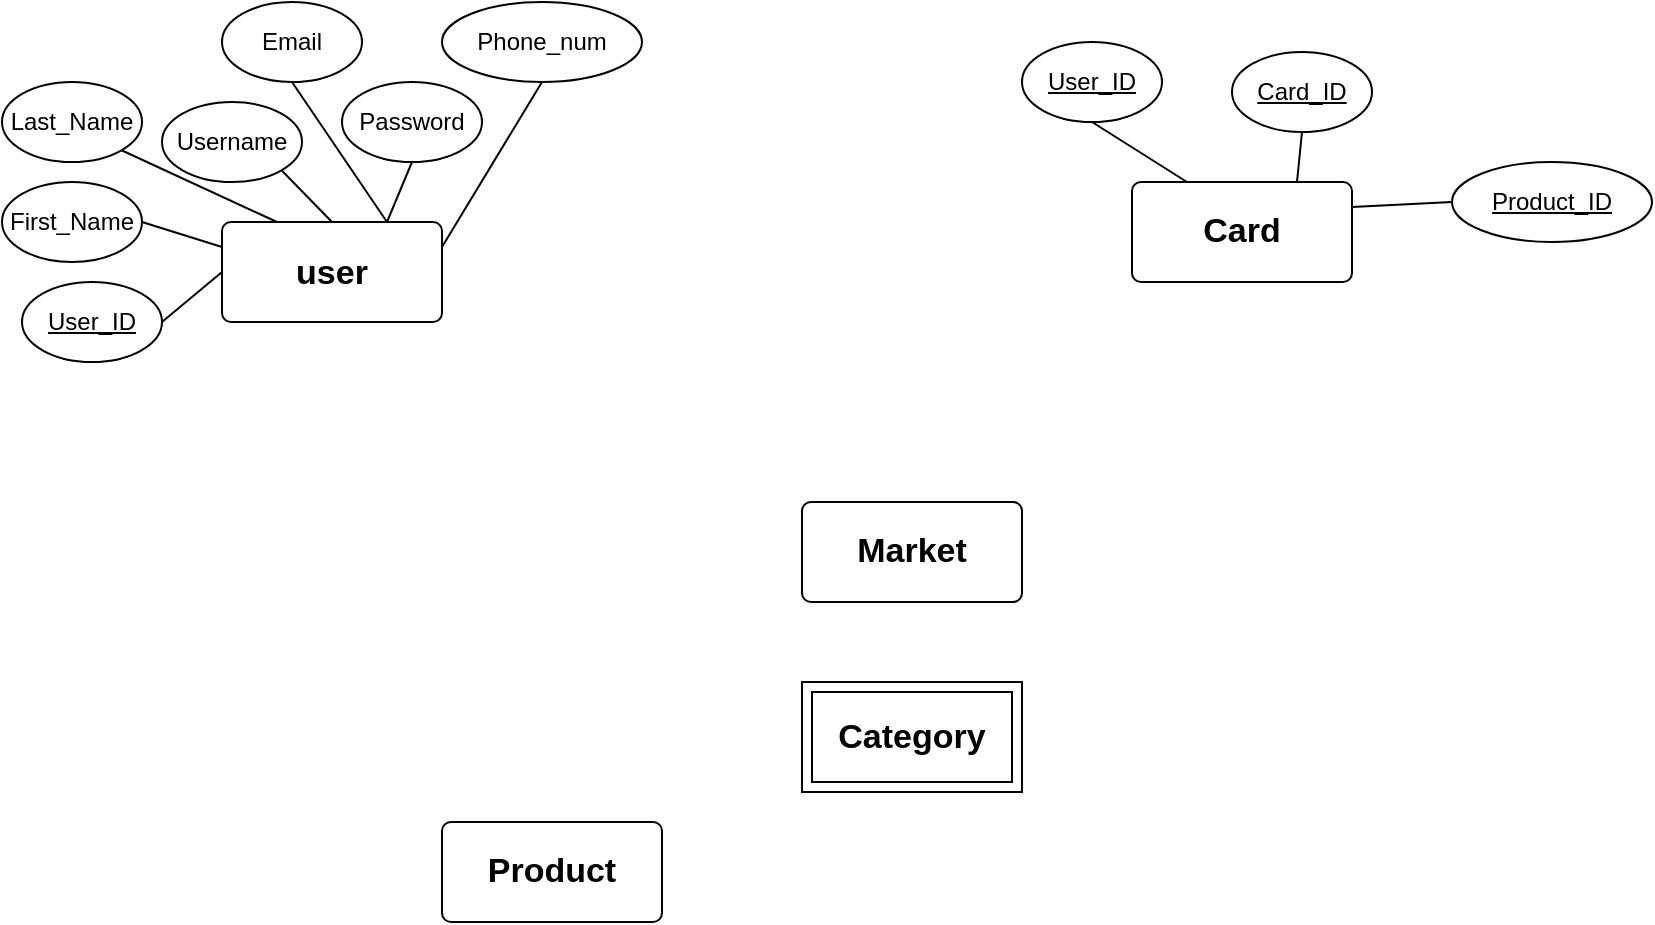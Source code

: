 <mxfile version="24.2.2" type="github">
  <diagram id="R2lEEEUBdFMjLlhIrx00" name="Page-1">
    <mxGraphModel dx="1128" dy="497" grid="1" gridSize="10" guides="1" tooltips="1" connect="1" arrows="1" fold="1" page="1" pageScale="1" pageWidth="850" pageHeight="1100" math="0" shadow="0" extFonts="Permanent Marker^https://fonts.googleapis.com/css?family=Permanent+Marker">
      <root>
        <mxCell id="0" />
        <mxCell id="1" parent="0" />
        <mxCell id="x8ZEyGMmbt7tFjFz_5fG-1" value="&lt;div style=&quot;font-size: 18px;&quot;&gt;&lt;font size=&quot;1&quot;&gt;&lt;b&gt;&lt;font style=&quot;font-size: 17px;&quot;&gt;user&lt;/font&gt;&lt;/b&gt;&lt;/font&gt;&lt;/div&gt;" style="rounded=1;arcSize=9;whiteSpace=wrap;html=1;align=center;" vertex="1" parent="1">
          <mxGeometry x="120" y="170" width="110" height="50" as="geometry" />
        </mxCell>
        <mxCell id="x8ZEyGMmbt7tFjFz_5fG-2" value="&lt;div&gt;First_Name&lt;/div&gt;" style="ellipse;whiteSpace=wrap;html=1;align=center;" vertex="1" parent="1">
          <mxGeometry x="10" y="150" width="70" height="40" as="geometry" />
        </mxCell>
        <mxCell id="x8ZEyGMmbt7tFjFz_5fG-13" style="edgeStyle=none;curved=1;rounded=0;orthogonalLoop=1;jettySize=auto;html=1;exitX=1;exitY=0.5;exitDx=0;exitDy=0;entryX=0;entryY=0.5;entryDx=0;entryDy=0;fontSize=12;startSize=8;endSize=8;endArrow=none;endFill=0;" edge="1" parent="1" source="x8ZEyGMmbt7tFjFz_5fG-3" target="x8ZEyGMmbt7tFjFz_5fG-1">
          <mxGeometry relative="1" as="geometry" />
        </mxCell>
        <mxCell id="x8ZEyGMmbt7tFjFz_5fG-3" value="&lt;div&gt;&lt;u&gt;User_ID&lt;/u&gt;&lt;/div&gt;" style="ellipse;whiteSpace=wrap;html=1;align=center;" vertex="1" parent="1">
          <mxGeometry x="20" y="200" width="70" height="40" as="geometry" />
        </mxCell>
        <mxCell id="x8ZEyGMmbt7tFjFz_5fG-16" style="edgeStyle=none;curved=1;rounded=0;orthogonalLoop=1;jettySize=auto;html=1;exitX=0.5;exitY=1;exitDx=0;exitDy=0;entryX=1;entryY=0.25;entryDx=0;entryDy=0;fontSize=12;startSize=8;endSize=8;endArrow=none;endFill=0;" edge="1" parent="1" source="x8ZEyGMmbt7tFjFz_5fG-4" target="x8ZEyGMmbt7tFjFz_5fG-1">
          <mxGeometry relative="1" as="geometry" />
        </mxCell>
        <mxCell id="x8ZEyGMmbt7tFjFz_5fG-4" value="&lt;div&gt;Phone_num&lt;/div&gt;" style="ellipse;whiteSpace=wrap;html=1;align=center;" vertex="1" parent="1">
          <mxGeometry x="230" y="60" width="100" height="40" as="geometry" />
        </mxCell>
        <mxCell id="x8ZEyGMmbt7tFjFz_5fG-11" style="edgeStyle=none;curved=1;rounded=0;orthogonalLoop=1;jettySize=auto;html=1;exitX=1;exitY=1;exitDx=0;exitDy=0;entryX=0.25;entryY=0;entryDx=0;entryDy=0;fontSize=12;startSize=8;endSize=8;endArrow=none;endFill=0;" edge="1" parent="1" source="x8ZEyGMmbt7tFjFz_5fG-5" target="x8ZEyGMmbt7tFjFz_5fG-1">
          <mxGeometry relative="1" as="geometry" />
        </mxCell>
        <mxCell id="x8ZEyGMmbt7tFjFz_5fG-5" value="&lt;div&gt;Last_Name&lt;/div&gt;" style="ellipse;whiteSpace=wrap;html=1;align=center;" vertex="1" parent="1">
          <mxGeometry x="10" y="100" width="70" height="40" as="geometry" />
        </mxCell>
        <mxCell id="x8ZEyGMmbt7tFjFz_5fG-12" style="edgeStyle=none;curved=1;rounded=0;orthogonalLoop=1;jettySize=auto;html=1;exitX=1;exitY=1;exitDx=0;exitDy=0;entryX=0.5;entryY=0;entryDx=0;entryDy=0;fontSize=12;startSize=8;endSize=8;endArrow=none;endFill=0;" edge="1" parent="1" source="x8ZEyGMmbt7tFjFz_5fG-6" target="x8ZEyGMmbt7tFjFz_5fG-1">
          <mxGeometry relative="1" as="geometry" />
        </mxCell>
        <mxCell id="x8ZEyGMmbt7tFjFz_5fG-6" value="&lt;div&gt;Username&lt;/div&gt;" style="ellipse;whiteSpace=wrap;html=1;align=center;" vertex="1" parent="1">
          <mxGeometry x="90" y="110" width="70" height="40" as="geometry" />
        </mxCell>
        <mxCell id="x8ZEyGMmbt7tFjFz_5fG-15" style="edgeStyle=none;curved=1;rounded=0;orthogonalLoop=1;jettySize=auto;html=1;exitX=0.5;exitY=1;exitDx=0;exitDy=0;entryX=0.75;entryY=0;entryDx=0;entryDy=0;fontSize=12;startSize=8;endSize=8;endArrow=none;endFill=0;" edge="1" parent="1" source="x8ZEyGMmbt7tFjFz_5fG-7" target="x8ZEyGMmbt7tFjFz_5fG-1">
          <mxGeometry relative="1" as="geometry" />
        </mxCell>
        <mxCell id="x8ZEyGMmbt7tFjFz_5fG-7" value="Password" style="ellipse;whiteSpace=wrap;html=1;align=center;" vertex="1" parent="1">
          <mxGeometry x="180" y="100" width="70" height="40" as="geometry" />
        </mxCell>
        <mxCell id="x8ZEyGMmbt7tFjFz_5fG-14" style="edgeStyle=none;curved=1;rounded=0;orthogonalLoop=1;jettySize=auto;html=1;exitX=0.5;exitY=1;exitDx=0;exitDy=0;entryX=0.75;entryY=0;entryDx=0;entryDy=0;fontSize=12;startSize=8;endSize=8;endArrow=none;endFill=0;" edge="1" parent="1" source="x8ZEyGMmbt7tFjFz_5fG-8" target="x8ZEyGMmbt7tFjFz_5fG-1">
          <mxGeometry relative="1" as="geometry" />
        </mxCell>
        <mxCell id="x8ZEyGMmbt7tFjFz_5fG-8" value="&lt;div&gt;Email&lt;/div&gt;" style="ellipse;whiteSpace=wrap;html=1;align=center;" vertex="1" parent="1">
          <mxGeometry x="120" y="60" width="70" height="40" as="geometry" />
        </mxCell>
        <mxCell id="x8ZEyGMmbt7tFjFz_5fG-10" style="edgeStyle=none;curved=1;rounded=0;orthogonalLoop=1;jettySize=auto;html=1;exitX=1;exitY=0.5;exitDx=0;exitDy=0;entryX=0;entryY=0.25;entryDx=0;entryDy=0;fontSize=12;startSize=8;endSize=8;endArrow=none;endFill=0;" edge="1" parent="1" source="x8ZEyGMmbt7tFjFz_5fG-2" target="x8ZEyGMmbt7tFjFz_5fG-1">
          <mxGeometry relative="1" as="geometry" />
        </mxCell>
        <mxCell id="x8ZEyGMmbt7tFjFz_5fG-18" value="&lt;font style=&quot;font-size: 17px;&quot;&gt;&lt;b&gt;Market&lt;/b&gt;&lt;/font&gt;" style="rounded=1;arcSize=9;whiteSpace=wrap;html=1;align=center;" vertex="1" parent="1">
          <mxGeometry x="410" y="310" width="110" height="50" as="geometry" />
        </mxCell>
        <mxCell id="x8ZEyGMmbt7tFjFz_5fG-19" value="&lt;font style=&quot;font-size: 17px;&quot;&gt;&lt;b&gt;Product&lt;/b&gt;&lt;/font&gt;" style="rounded=1;arcSize=9;whiteSpace=wrap;html=1;align=center;" vertex="1" parent="1">
          <mxGeometry x="230" y="470" width="110" height="50" as="geometry" />
        </mxCell>
        <mxCell id="x8ZEyGMmbt7tFjFz_5fG-20" value="&lt;div&gt;&lt;font style=&quot;font-size: 17px;&quot;&gt;&lt;b&gt;Card&lt;/b&gt;&lt;/font&gt;&lt;/div&gt;" style="rounded=1;arcSize=9;whiteSpace=wrap;html=1;align=center;" vertex="1" parent="1">
          <mxGeometry x="575" y="150" width="110" height="50" as="geometry" />
        </mxCell>
        <mxCell id="x8ZEyGMmbt7tFjFz_5fG-28" style="edgeStyle=none;curved=1;rounded=0;orthogonalLoop=1;jettySize=auto;html=1;exitX=0.5;exitY=1;exitDx=0;exitDy=0;entryX=0.25;entryY=0;entryDx=0;entryDy=0;fontSize=12;startSize=8;endSize=8;endArrow=none;endFill=0;" edge="1" parent="1" source="x8ZEyGMmbt7tFjFz_5fG-21" target="x8ZEyGMmbt7tFjFz_5fG-20">
          <mxGeometry relative="1" as="geometry" />
        </mxCell>
        <mxCell id="x8ZEyGMmbt7tFjFz_5fG-21" value="&lt;div&gt;&lt;u&gt;User_ID&lt;/u&gt;&lt;/div&gt;" style="ellipse;whiteSpace=wrap;html=1;align=center;" vertex="1" parent="1">
          <mxGeometry x="520" y="80" width="70" height="40" as="geometry" />
        </mxCell>
        <mxCell id="x8ZEyGMmbt7tFjFz_5fG-29" style="edgeStyle=none;curved=1;rounded=0;orthogonalLoop=1;jettySize=auto;html=1;exitX=0.5;exitY=1;exitDx=0;exitDy=0;entryX=0.75;entryY=0;entryDx=0;entryDy=0;fontSize=12;startSize=8;endSize=8;endArrow=none;endFill=0;" edge="1" parent="1" source="x8ZEyGMmbt7tFjFz_5fG-22" target="x8ZEyGMmbt7tFjFz_5fG-20">
          <mxGeometry relative="1" as="geometry" />
        </mxCell>
        <mxCell id="x8ZEyGMmbt7tFjFz_5fG-22" value="&lt;div&gt;&lt;u&gt;Card_ID&lt;/u&gt;&lt;/div&gt;" style="ellipse;whiteSpace=wrap;html=1;align=center;" vertex="1" parent="1">
          <mxGeometry x="625" y="85" width="70" height="40" as="geometry" />
        </mxCell>
        <mxCell id="x8ZEyGMmbt7tFjFz_5fG-30" style="edgeStyle=none;curved=1;rounded=0;orthogonalLoop=1;jettySize=auto;html=1;exitX=0;exitY=0.5;exitDx=0;exitDy=0;entryX=1;entryY=0.25;entryDx=0;entryDy=0;fontSize=12;startSize=8;endSize=8;endArrow=none;endFill=0;" edge="1" parent="1" source="x8ZEyGMmbt7tFjFz_5fG-27" target="x8ZEyGMmbt7tFjFz_5fG-20">
          <mxGeometry relative="1" as="geometry" />
        </mxCell>
        <mxCell id="x8ZEyGMmbt7tFjFz_5fG-27" value="&lt;div&gt;&lt;u&gt;Product_ID&lt;/u&gt;&lt;/div&gt;" style="ellipse;whiteSpace=wrap;html=1;align=center;" vertex="1" parent="1">
          <mxGeometry x="735" y="140" width="100" height="40" as="geometry" />
        </mxCell>
        <mxCell id="x8ZEyGMmbt7tFjFz_5fG-31" value="&lt;font style=&quot;font-size: 17px;&quot;&gt;&lt;b&gt;Category&lt;/b&gt;&lt;/font&gt;" style="shape=ext;margin=3;double=1;whiteSpace=wrap;html=1;align=center;" vertex="1" parent="1">
          <mxGeometry x="410" y="400" width="110" height="55" as="geometry" />
        </mxCell>
      </root>
    </mxGraphModel>
  </diagram>
</mxfile>
